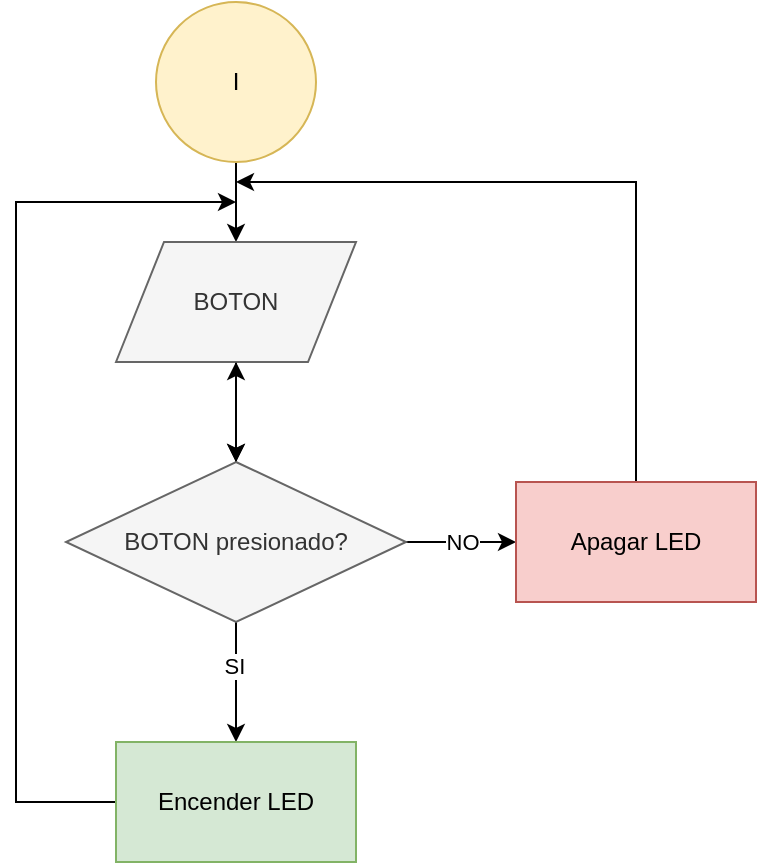 <mxfile version="13.1.5" type="github"><diagram id="gKkAc_-PEKlAlcaDxTAI" name="Página-1"><mxGraphModel dx="892" dy="639" grid="1" gridSize="10" guides="1" tooltips="1" connect="1" arrows="1" fold="1" page="1" pageScale="1" pageWidth="827" pageHeight="1169" math="0" shadow="0"><root><mxCell id="0"/><mxCell id="1" parent="0"/><mxCell id="v7rXRKebD9OKGXwEpc1r-9" style="edgeStyle=orthogonalEdgeStyle;rounded=0;orthogonalLoop=1;jettySize=auto;html=1;exitX=0.5;exitY=1;exitDx=0;exitDy=0;entryX=0.5;entryY=0;entryDx=0;entryDy=0;" edge="1" parent="1" source="v7rXRKebD9OKGXwEpc1r-1" target="v7rXRKebD9OKGXwEpc1r-3"><mxGeometry relative="1" as="geometry"/></mxCell><mxCell id="v7rXRKebD9OKGXwEpc1r-1" value="I" style="ellipse;whiteSpace=wrap;html=1;aspect=fixed;fillColor=#fff2cc;strokeColor=#d6b656;" vertex="1" parent="1"><mxGeometry x="360" y="40" width="80" height="80" as="geometry"/></mxCell><mxCell id="v7rXRKebD9OKGXwEpc1r-8" style="edgeStyle=orthogonalEdgeStyle;rounded=0;orthogonalLoop=1;jettySize=auto;html=1;exitX=0.5;exitY=1;exitDx=0;exitDy=0;entryX=0.5;entryY=0;entryDx=0;entryDy=0;" edge="1" parent="1" source="v7rXRKebD9OKGXwEpc1r-3" target="v7rXRKebD9OKGXwEpc1r-4"><mxGeometry relative="1" as="geometry"/></mxCell><mxCell id="v7rXRKebD9OKGXwEpc1r-16" value="" style="edgeStyle=orthogonalEdgeStyle;rounded=0;orthogonalLoop=1;jettySize=auto;html=1;" edge="1" parent="1" source="v7rXRKebD9OKGXwEpc1r-3" target="v7rXRKebD9OKGXwEpc1r-4"><mxGeometry relative="1" as="geometry"/></mxCell><mxCell id="v7rXRKebD9OKGXwEpc1r-3" value="BOTON" style="shape=parallelogram;perimeter=parallelogramPerimeter;whiteSpace=wrap;html=1;fillColor=#f5f5f5;strokeColor=#666666;fontColor=#333333;" vertex="1" parent="1"><mxGeometry x="340" y="160" width="120" height="60" as="geometry"/></mxCell><mxCell id="v7rXRKebD9OKGXwEpc1r-5" style="edgeStyle=orthogonalEdgeStyle;rounded=0;orthogonalLoop=1;jettySize=auto;html=1;exitX=0.5;exitY=1;exitDx=0;exitDy=0;" edge="1" parent="1" source="v7rXRKebD9OKGXwEpc1r-4"><mxGeometry relative="1" as="geometry"><mxPoint x="400" y="410" as="targetPoint"/></mxGeometry></mxCell><mxCell id="v7rXRKebD9OKGXwEpc1r-10" value="SI&lt;br&gt;" style="edgeLabel;html=1;align=center;verticalAlign=middle;resizable=0;points=[];" vertex="1" connectable="0" parent="v7rXRKebD9OKGXwEpc1r-5"><mxGeometry x="-0.267" y="-1" relative="1" as="geometry"><mxPoint as="offset"/></mxGeometry></mxCell><mxCell id="v7rXRKebD9OKGXwEpc1r-11" value="NO" style="edgeStyle=orthogonalEdgeStyle;rounded=0;orthogonalLoop=1;jettySize=auto;html=1;exitX=1;exitY=0.5;exitDx=0;exitDy=0;entryX=0;entryY=0.5;entryDx=0;entryDy=0;" edge="1" parent="1" source="v7rXRKebD9OKGXwEpc1r-4" target="v7rXRKebD9OKGXwEpc1r-7"><mxGeometry relative="1" as="geometry"/></mxCell><mxCell id="v7rXRKebD9OKGXwEpc1r-15" value="" style="edgeStyle=orthogonalEdgeStyle;rounded=0;orthogonalLoop=1;jettySize=auto;html=1;" edge="1" parent="1" source="v7rXRKebD9OKGXwEpc1r-4" target="v7rXRKebD9OKGXwEpc1r-3"><mxGeometry relative="1" as="geometry"/></mxCell><mxCell id="v7rXRKebD9OKGXwEpc1r-4" value="BOTON presionado?" style="rhombus;whiteSpace=wrap;html=1;fillColor=#f5f5f5;strokeColor=#666666;fontColor=#333333;" vertex="1" parent="1"><mxGeometry x="315" y="270" width="170" height="80" as="geometry"/></mxCell><mxCell id="v7rXRKebD9OKGXwEpc1r-14" style="edgeStyle=orthogonalEdgeStyle;rounded=0;orthogonalLoop=1;jettySize=auto;html=1;exitX=0;exitY=0.5;exitDx=0;exitDy=0;" edge="1" parent="1" source="v7rXRKebD9OKGXwEpc1r-6"><mxGeometry relative="1" as="geometry"><mxPoint x="400" y="140" as="targetPoint"/><Array as="points"><mxPoint x="290" y="440"/><mxPoint x="290" y="140"/></Array></mxGeometry></mxCell><mxCell id="v7rXRKebD9OKGXwEpc1r-6" value="Encender LED&lt;br&gt;" style="rounded=0;whiteSpace=wrap;html=1;fillColor=#d5e8d4;strokeColor=#82b366;" vertex="1" parent="1"><mxGeometry x="340" y="410" width="120" height="60" as="geometry"/></mxCell><mxCell id="v7rXRKebD9OKGXwEpc1r-13" style="edgeStyle=orthogonalEdgeStyle;rounded=0;orthogonalLoop=1;jettySize=auto;html=1;exitX=0.5;exitY=0;exitDx=0;exitDy=0;" edge="1" parent="1" source="v7rXRKebD9OKGXwEpc1r-7"><mxGeometry relative="1" as="geometry"><mxPoint x="400" y="130" as="targetPoint"/><Array as="points"><mxPoint x="600" y="130"/></Array></mxGeometry></mxCell><mxCell id="v7rXRKebD9OKGXwEpc1r-7" value="Apagar LED&lt;br&gt;" style="rounded=0;whiteSpace=wrap;html=1;fillColor=#f8cecc;strokeColor=#b85450;" vertex="1" parent="1"><mxGeometry x="540" y="280" width="120" height="60" as="geometry"/></mxCell></root></mxGraphModel></diagram></mxfile>